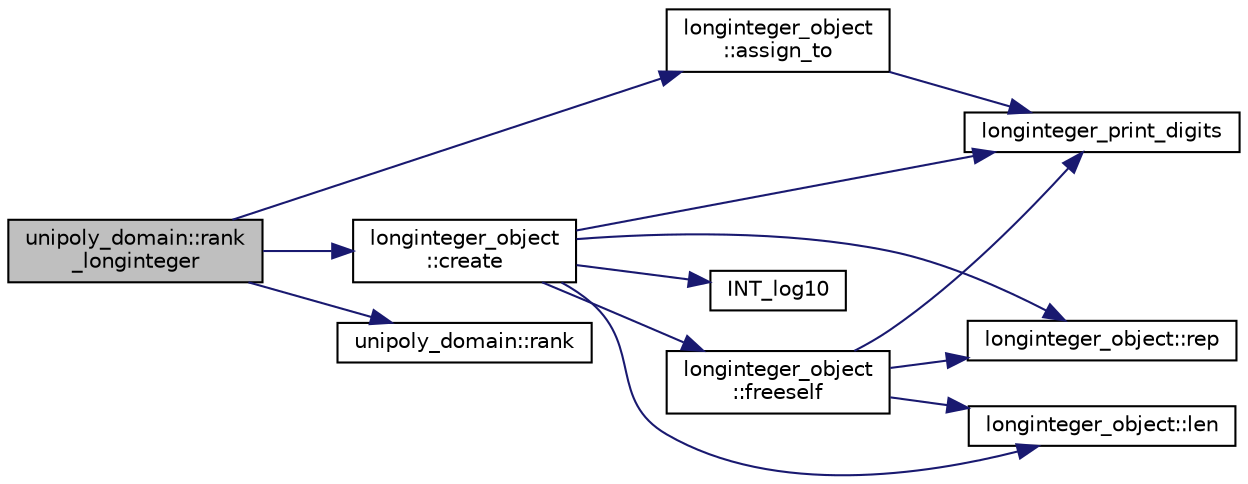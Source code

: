 digraph "unipoly_domain::rank_longinteger"
{
  edge [fontname="Helvetica",fontsize="10",labelfontname="Helvetica",labelfontsize="10"];
  node [fontname="Helvetica",fontsize="10",shape=record];
  rankdir="LR";
  Node626 [label="unipoly_domain::rank\l_longinteger",height=0.2,width=0.4,color="black", fillcolor="grey75", style="filled", fontcolor="black"];
  Node626 -> Node627 [color="midnightblue",fontsize="10",style="solid",fontname="Helvetica"];
  Node627 [label="longinteger_object\l::create",height=0.2,width=0.4,color="black", fillcolor="white", style="filled",URL="$dd/d7e/classlonginteger__object.html#a95d2eebc60849c3963a49298b1f498c2"];
  Node627 -> Node628 [color="midnightblue",fontsize="10",style="solid",fontname="Helvetica"];
  Node628 [label="longinteger_object\l::freeself",height=0.2,width=0.4,color="black", fillcolor="white", style="filled",URL="$dd/d7e/classlonginteger__object.html#a06450f8c4795d81da6d680830ef958a1"];
  Node628 -> Node629 [color="midnightblue",fontsize="10",style="solid",fontname="Helvetica"];
  Node629 [label="longinteger_print_digits",height=0.2,width=0.4,color="black", fillcolor="white", style="filled",URL="$de/dc5/algebra__and__number__theory_8h.html#ac2bac7b12f5b6440b8dad275cd7a157d"];
  Node628 -> Node630 [color="midnightblue",fontsize="10",style="solid",fontname="Helvetica"];
  Node630 [label="longinteger_object::rep",height=0.2,width=0.4,color="black", fillcolor="white", style="filled",URL="$dd/d7e/classlonginteger__object.html#a3ecaf12738cc721d281c416503f241e2"];
  Node628 -> Node631 [color="midnightblue",fontsize="10",style="solid",fontname="Helvetica"];
  Node631 [label="longinteger_object::len",height=0.2,width=0.4,color="black", fillcolor="white", style="filled",URL="$dd/d7e/classlonginteger__object.html#a0bfeae35be8a6fd44ed7f76413596ab1"];
  Node627 -> Node632 [color="midnightblue",fontsize="10",style="solid",fontname="Helvetica"];
  Node632 [label="INT_log10",height=0.2,width=0.4,color="black", fillcolor="white", style="filled",URL="$de/dc5/algebra__and__number__theory_8h.html#a98bc0a6c562370a355165d2538dac250"];
  Node627 -> Node629 [color="midnightblue",fontsize="10",style="solid",fontname="Helvetica"];
  Node627 -> Node630 [color="midnightblue",fontsize="10",style="solid",fontname="Helvetica"];
  Node627 -> Node631 [color="midnightblue",fontsize="10",style="solid",fontname="Helvetica"];
  Node626 -> Node633 [color="midnightblue",fontsize="10",style="solid",fontname="Helvetica"];
  Node633 [label="longinteger_object\l::assign_to",height=0.2,width=0.4,color="black", fillcolor="white", style="filled",URL="$dd/d7e/classlonginteger__object.html#a891b9d0947bfce181245ab5cffe9482a"];
  Node633 -> Node629 [color="midnightblue",fontsize="10",style="solid",fontname="Helvetica"];
  Node626 -> Node634 [color="midnightblue",fontsize="10",style="solid",fontname="Helvetica"];
  Node634 [label="unipoly_domain::rank",height=0.2,width=0.4,color="black", fillcolor="white", style="filled",URL="$da/d3c/classunipoly__domain.html#abbb4c71146629a9f1c08f764522f54ca"];
}

